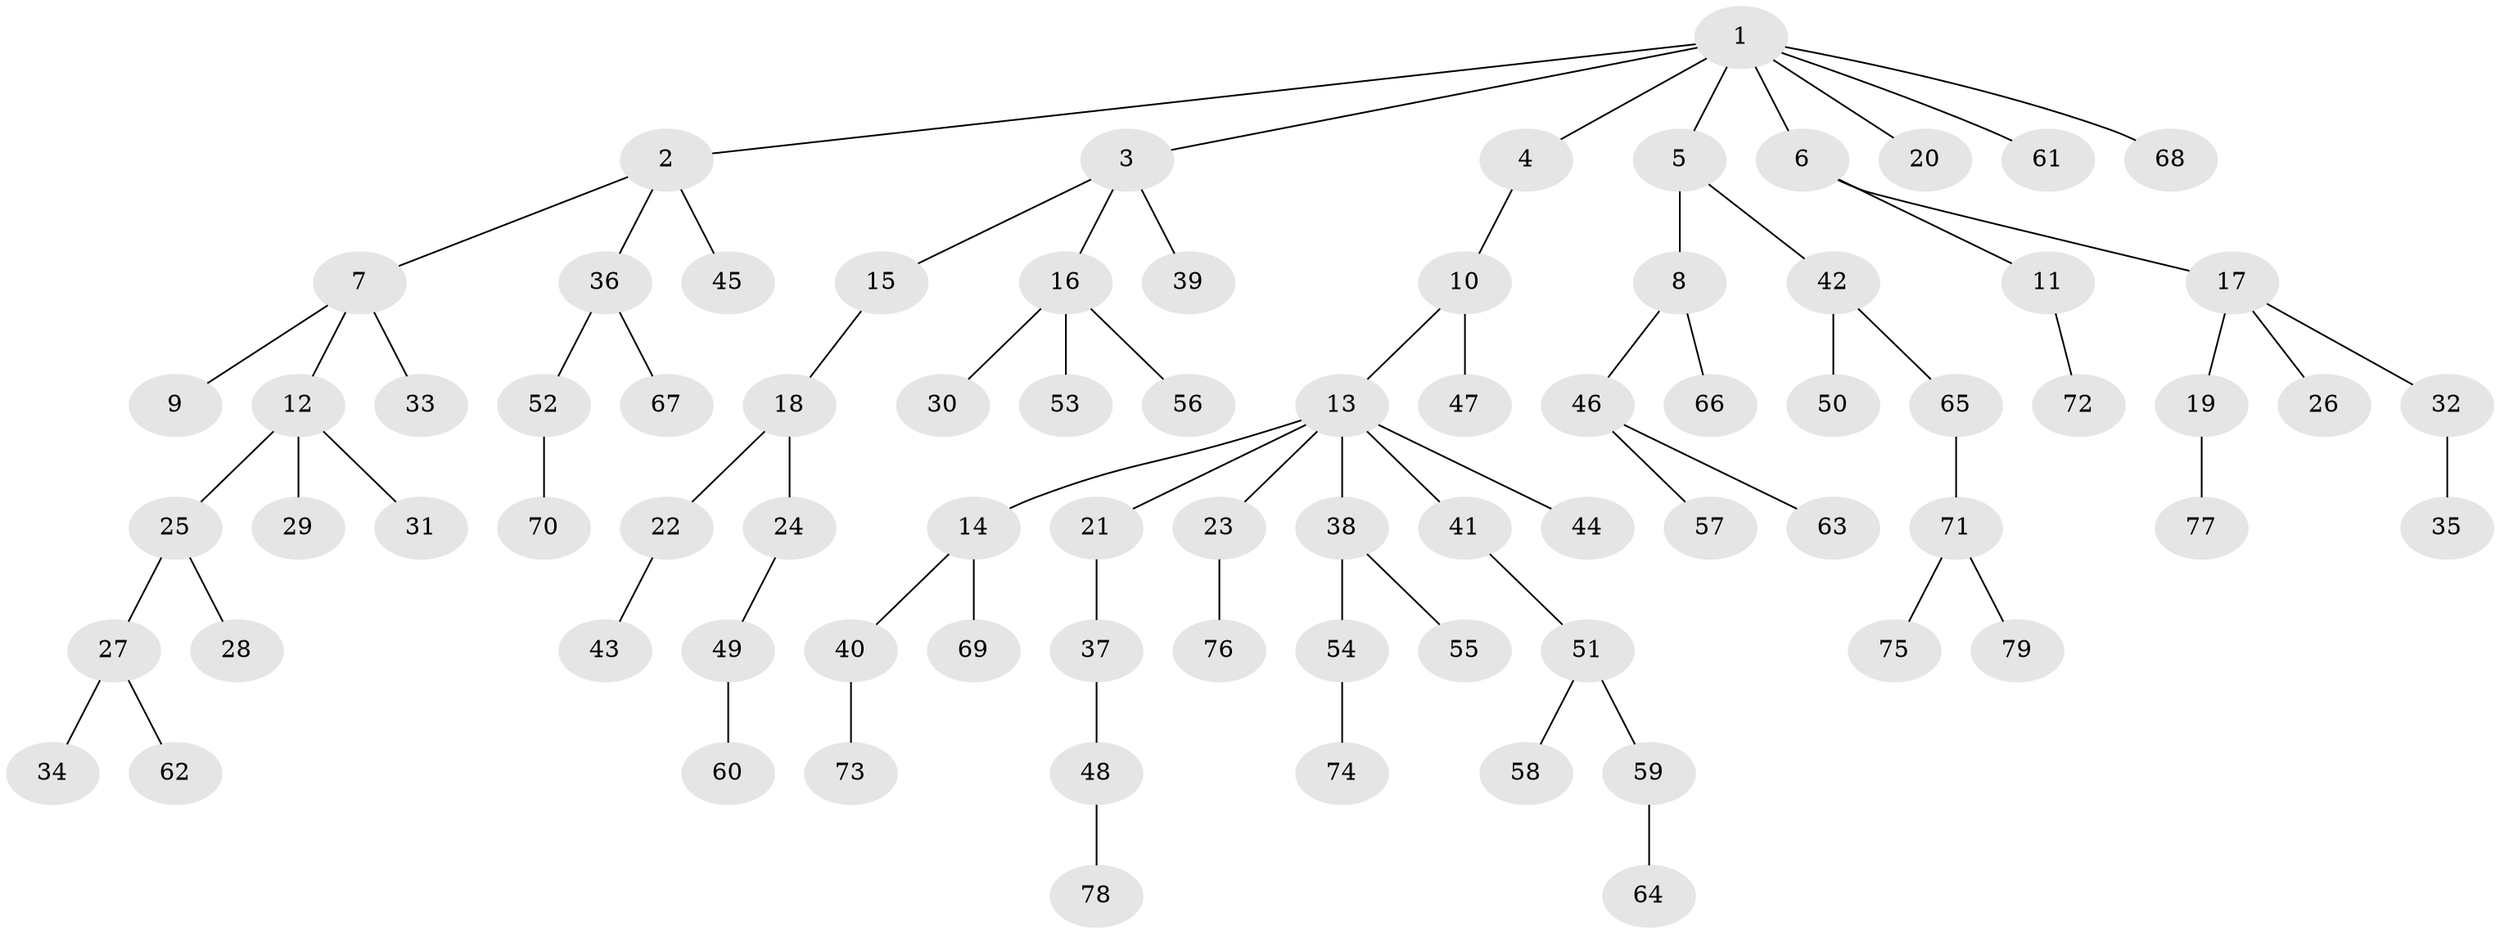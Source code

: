 // coarse degree distribution, {9: 0.0196078431372549, 3: 0.17647058823529413, 4: 0.0392156862745098, 1: 0.5490196078431373, 8: 0.0196078431372549, 2: 0.19607843137254902}
// Generated by graph-tools (version 1.1) at 2025/52/02/27/25 19:52:11]
// undirected, 79 vertices, 78 edges
graph export_dot {
graph [start="1"]
  node [color=gray90,style=filled];
  1;
  2;
  3;
  4;
  5;
  6;
  7;
  8;
  9;
  10;
  11;
  12;
  13;
  14;
  15;
  16;
  17;
  18;
  19;
  20;
  21;
  22;
  23;
  24;
  25;
  26;
  27;
  28;
  29;
  30;
  31;
  32;
  33;
  34;
  35;
  36;
  37;
  38;
  39;
  40;
  41;
  42;
  43;
  44;
  45;
  46;
  47;
  48;
  49;
  50;
  51;
  52;
  53;
  54;
  55;
  56;
  57;
  58;
  59;
  60;
  61;
  62;
  63;
  64;
  65;
  66;
  67;
  68;
  69;
  70;
  71;
  72;
  73;
  74;
  75;
  76;
  77;
  78;
  79;
  1 -- 2;
  1 -- 3;
  1 -- 4;
  1 -- 5;
  1 -- 6;
  1 -- 20;
  1 -- 61;
  1 -- 68;
  2 -- 7;
  2 -- 36;
  2 -- 45;
  3 -- 15;
  3 -- 16;
  3 -- 39;
  4 -- 10;
  5 -- 8;
  5 -- 42;
  6 -- 11;
  6 -- 17;
  7 -- 9;
  7 -- 12;
  7 -- 33;
  8 -- 46;
  8 -- 66;
  10 -- 13;
  10 -- 47;
  11 -- 72;
  12 -- 25;
  12 -- 29;
  12 -- 31;
  13 -- 14;
  13 -- 21;
  13 -- 23;
  13 -- 38;
  13 -- 41;
  13 -- 44;
  14 -- 40;
  14 -- 69;
  15 -- 18;
  16 -- 30;
  16 -- 53;
  16 -- 56;
  17 -- 19;
  17 -- 26;
  17 -- 32;
  18 -- 22;
  18 -- 24;
  19 -- 77;
  21 -- 37;
  22 -- 43;
  23 -- 76;
  24 -- 49;
  25 -- 27;
  25 -- 28;
  27 -- 34;
  27 -- 62;
  32 -- 35;
  36 -- 52;
  36 -- 67;
  37 -- 48;
  38 -- 54;
  38 -- 55;
  40 -- 73;
  41 -- 51;
  42 -- 50;
  42 -- 65;
  46 -- 57;
  46 -- 63;
  48 -- 78;
  49 -- 60;
  51 -- 58;
  51 -- 59;
  52 -- 70;
  54 -- 74;
  59 -- 64;
  65 -- 71;
  71 -- 75;
  71 -- 79;
}
